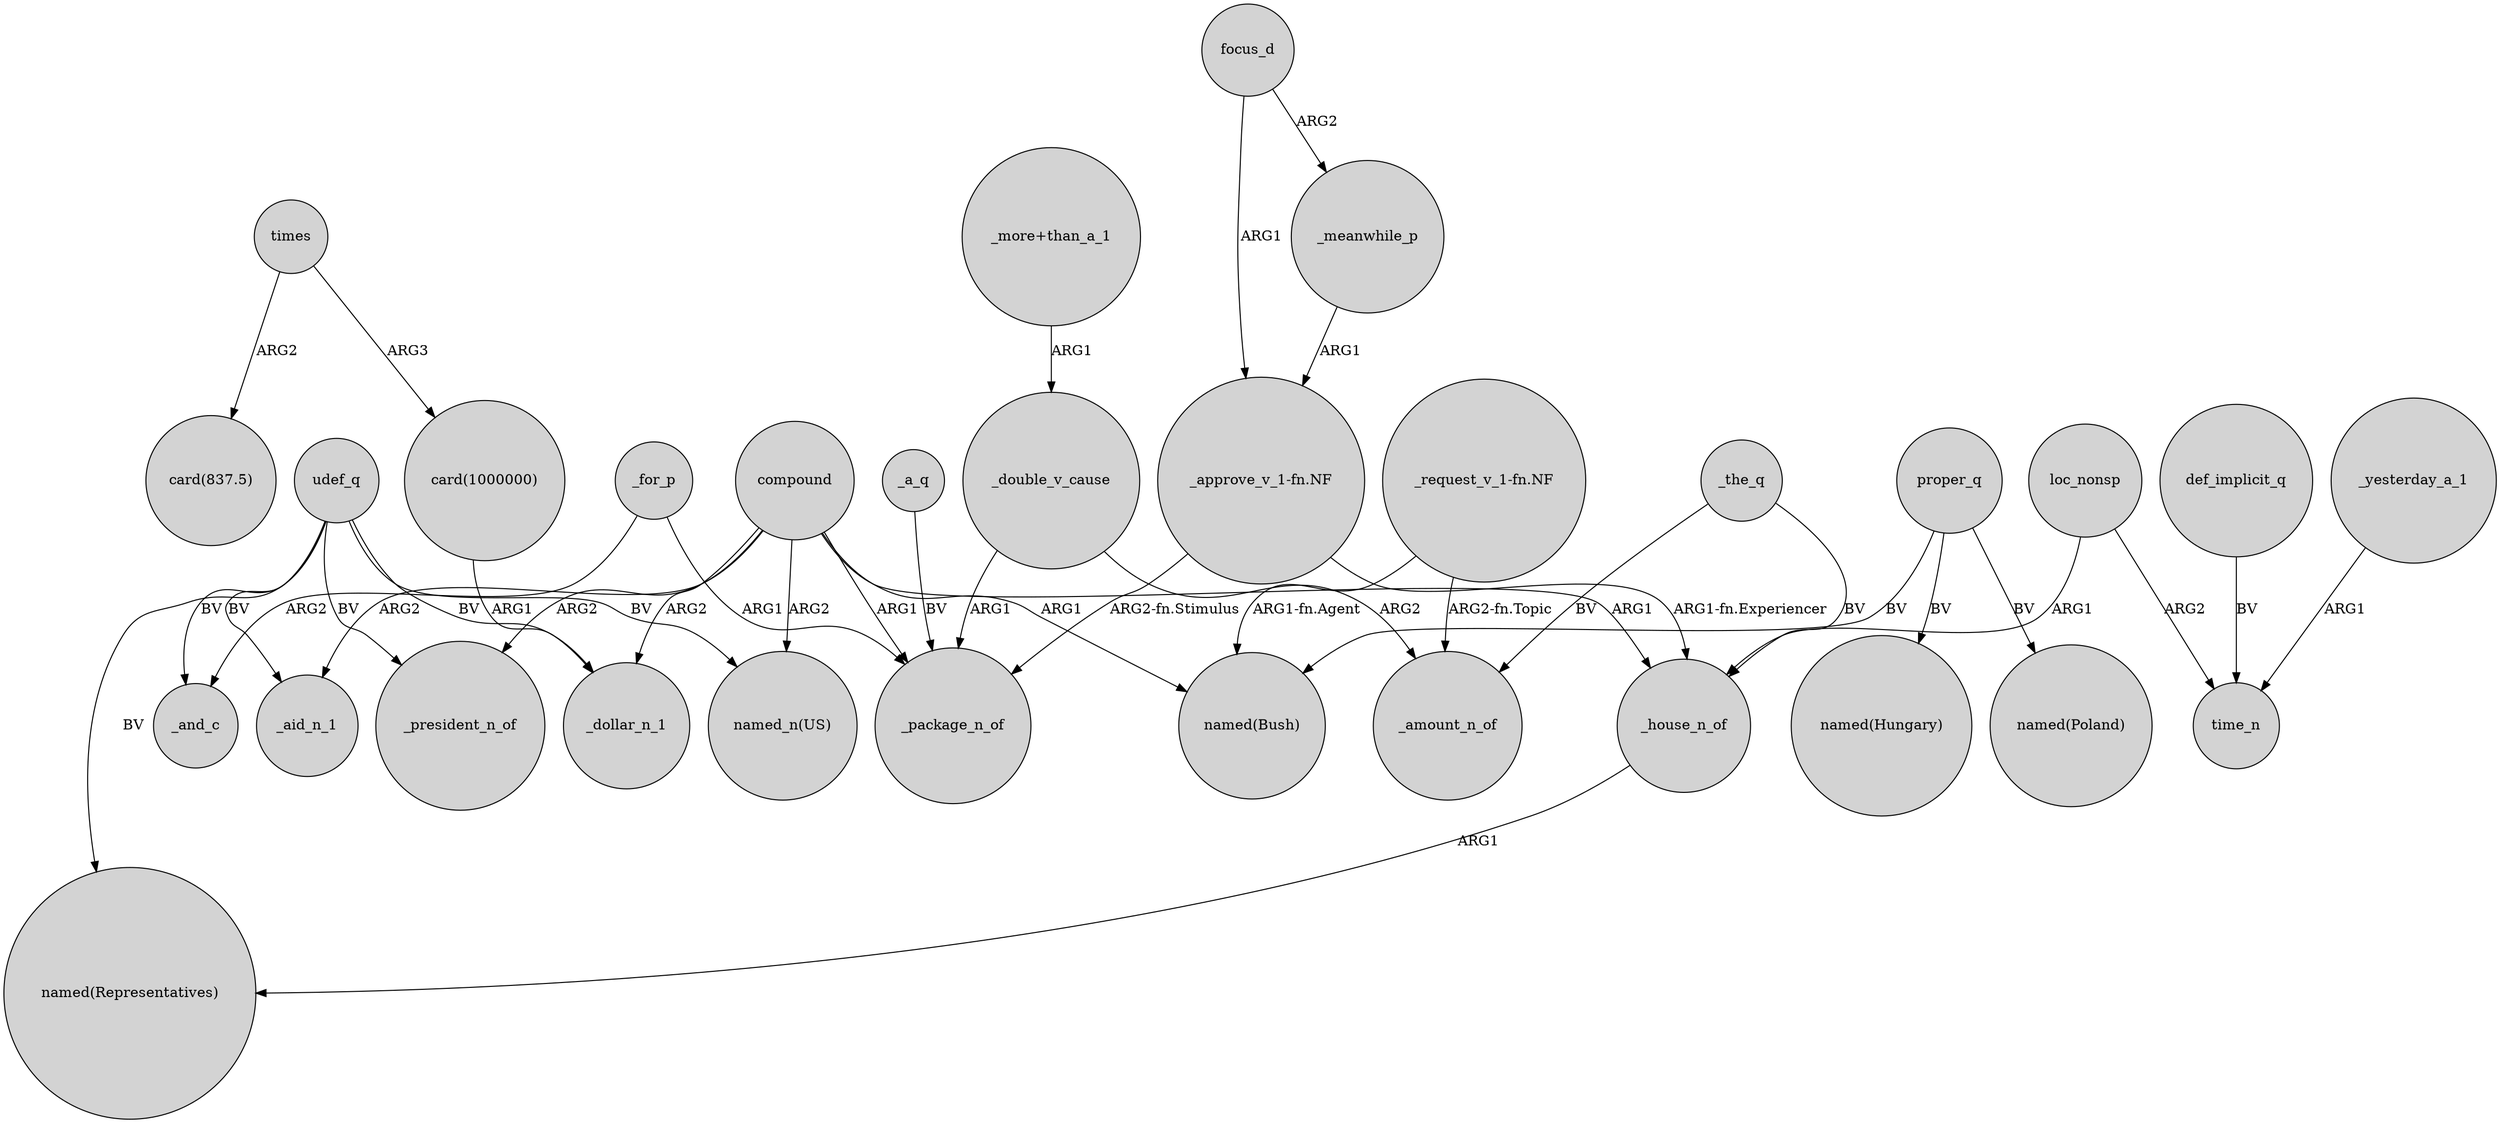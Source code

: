 digraph {
	node [shape=circle style=filled]
	"card(1000000)" -> _dollar_n_1 [label=ARG1]
	_house_n_of -> "named(Representatives)" [label=ARG1]
	_the_q -> _house_n_of [label=BV]
	_yesterday_a_1 -> time_n [label=ARG1]
	udef_q -> "named_n(US)" [label=BV]
	compound -> _president_n_of [label=ARG2]
	_meanwhile_p -> "_approve_v_1-fn.NF" [label=ARG1]
	_the_q -> _amount_n_of [label=BV]
	"_request_v_1-fn.NF" -> _amount_n_of [label="ARG2-fn.Topic"]
	loc_nonsp -> _house_n_of [label=ARG1]
	_for_p -> _package_n_of [label=ARG1]
	"_request_v_1-fn.NF" -> "named(Bush)" [label="ARG1-fn.Agent"]
	times -> "card(837.5)" [label=ARG2]
	_for_p -> _and_c [label=ARG2]
	compound -> "named_n(US)" [label=ARG2]
	loc_nonsp -> time_n [label=ARG2]
	proper_q -> "named(Poland)" [label=BV]
	_double_v_cause -> _amount_n_of [label=ARG2]
	_double_v_cause -> _package_n_of [label=ARG1]
	compound -> _package_n_of [label=ARG1]
	compound -> _aid_n_1 [label=ARG2]
	compound -> _house_n_of [label=ARG1]
	"_approve_v_1-fn.NF" -> _house_n_of [label="ARG1-fn.Experiencer"]
	focus_d -> _meanwhile_p [label=ARG2]
	times -> "card(1000000)" [label=ARG3]
	udef_q -> _president_n_of [label=BV]
	"_more+than_a_1" -> _double_v_cause [label=ARG1]
	proper_q -> "named(Bush)" [label=BV]
	udef_q -> _aid_n_1 [label=BV]
	proper_q -> "named(Hungary)" [label=BV]
	_a_q -> _package_n_of [label=BV]
	"_approve_v_1-fn.NF" -> _package_n_of [label="ARG2-fn.Stimulus"]
	focus_d -> "_approve_v_1-fn.NF" [label=ARG1]
	udef_q -> "named(Representatives)" [label=BV]
	compound -> _dollar_n_1 [label=ARG2]
	udef_q -> _and_c [label=BV]
	udef_q -> _dollar_n_1 [label=BV]
	def_implicit_q -> time_n [label=BV]
	compound -> "named(Bush)" [label=ARG1]
}
